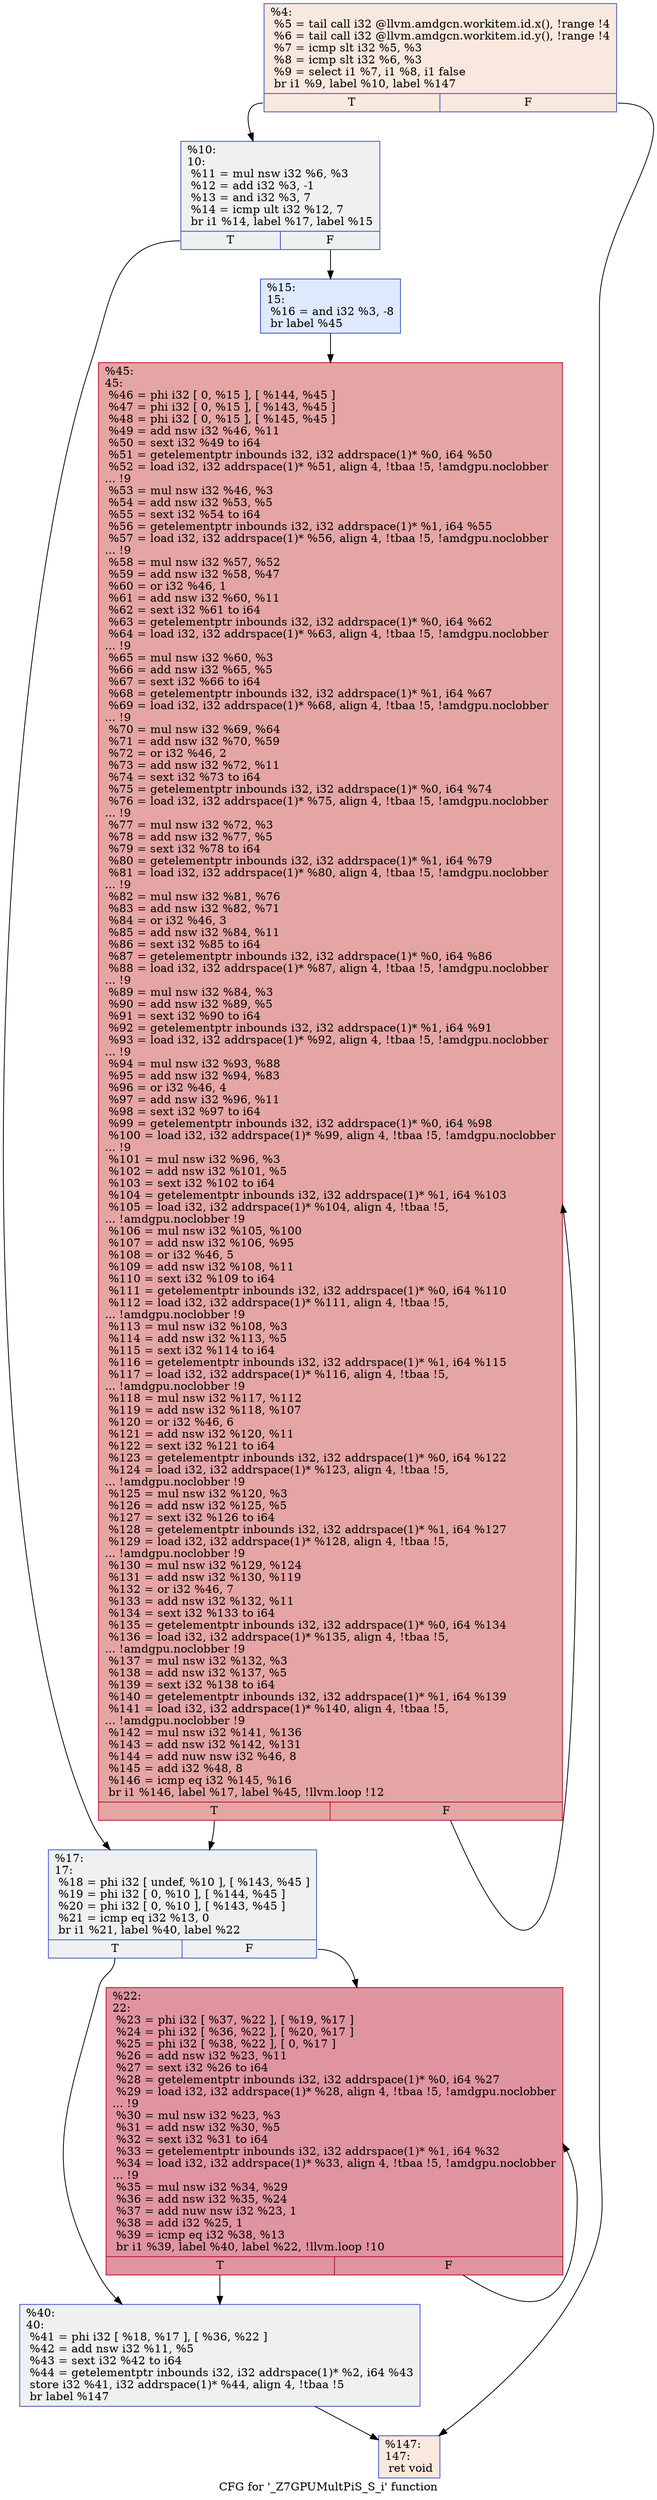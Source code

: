 digraph "CFG for '_Z7GPUMultPiS_S_i' function" {
	label="CFG for '_Z7GPUMultPiS_S_i' function";

	Node0x4da35a0 [shape=record,color="#3d50c3ff", style=filled, fillcolor="#f2cab570",label="{%4:\l  %5 = tail call i32 @llvm.amdgcn.workitem.id.x(), !range !4\l  %6 = tail call i32 @llvm.amdgcn.workitem.id.y(), !range !4\l  %7 = icmp slt i32 %5, %3\l  %8 = icmp slt i32 %6, %3\l  %9 = select i1 %7, i1 %8, i1 false\l  br i1 %9, label %10, label %147\l|{<s0>T|<s1>F}}"];
	Node0x4da35a0:s0 -> Node0x4da53b0;
	Node0x4da35a0:s1 -> Node0x4da5440;
	Node0x4da53b0 [shape=record,color="#3d50c3ff", style=filled, fillcolor="#d9dce170",label="{%10:\l10:                                               \l  %11 = mul nsw i32 %6, %3\l  %12 = add i32 %3, -1\l  %13 = and i32 %3, 7\l  %14 = icmp ult i32 %12, 7\l  br i1 %14, label %17, label %15\l|{<s0>T|<s1>F}}"];
	Node0x4da53b0:s0 -> Node0x4da5820;
	Node0x4da53b0:s1 -> Node0x4da5870;
	Node0x4da5870 [shape=record,color="#3d50c3ff", style=filled, fillcolor="#b5cdfa70",label="{%15:\l15:                                               \l  %16 = and i32 %3, -8\l  br label %45\l}"];
	Node0x4da5870 -> Node0x4da4c60;
	Node0x4da5820 [shape=record,color="#3d50c3ff", style=filled, fillcolor="#d9dce170",label="{%17:\l17:                                               \l  %18 = phi i32 [ undef, %10 ], [ %143, %45 ]\l  %19 = phi i32 [ 0, %10 ], [ %144, %45 ]\l  %20 = phi i32 [ 0, %10 ], [ %143, %45 ]\l  %21 = icmp eq i32 %13, 0\l  br i1 %21, label %40, label %22\l|{<s0>T|<s1>F}}"];
	Node0x4da5820:s0 -> Node0x4da6340;
	Node0x4da5820:s1 -> Node0x4da63d0;
	Node0x4da63d0 [shape=record,color="#b70d28ff", style=filled, fillcolor="#b70d2870",label="{%22:\l22:                                               \l  %23 = phi i32 [ %37, %22 ], [ %19, %17 ]\l  %24 = phi i32 [ %36, %22 ], [ %20, %17 ]\l  %25 = phi i32 [ %38, %22 ], [ 0, %17 ]\l  %26 = add nsw i32 %23, %11\l  %27 = sext i32 %26 to i64\l  %28 = getelementptr inbounds i32, i32 addrspace(1)* %0, i64 %27\l  %29 = load i32, i32 addrspace(1)* %28, align 4, !tbaa !5, !amdgpu.noclobber\l... !9\l  %30 = mul nsw i32 %23, %3\l  %31 = add nsw i32 %30, %5\l  %32 = sext i32 %31 to i64\l  %33 = getelementptr inbounds i32, i32 addrspace(1)* %1, i64 %32\l  %34 = load i32, i32 addrspace(1)* %33, align 4, !tbaa !5, !amdgpu.noclobber\l... !9\l  %35 = mul nsw i32 %34, %29\l  %36 = add nsw i32 %35, %24\l  %37 = add nuw nsw i32 %23, 1\l  %38 = add i32 %25, 1\l  %39 = icmp eq i32 %38, %13\l  br i1 %39, label %40, label %22, !llvm.loop !10\l|{<s0>T|<s1>F}}"];
	Node0x4da63d0:s0 -> Node0x4da6340;
	Node0x4da63d0:s1 -> Node0x4da63d0;
	Node0x4da6340 [shape=record,color="#3d50c3ff", style=filled, fillcolor="#d9dce170",label="{%40:\l40:                                               \l  %41 = phi i32 [ %18, %17 ], [ %36, %22 ]\l  %42 = add nsw i32 %11, %5\l  %43 = sext i32 %42 to i64\l  %44 = getelementptr inbounds i32, i32 addrspace(1)* %2, i64 %43\l  store i32 %41, i32 addrspace(1)* %44, align 4, !tbaa !5\l  br label %147\l}"];
	Node0x4da6340 -> Node0x4da5440;
	Node0x4da4c60 [shape=record,color="#b70d28ff", style=filled, fillcolor="#c5333470",label="{%45:\l45:                                               \l  %46 = phi i32 [ 0, %15 ], [ %144, %45 ]\l  %47 = phi i32 [ 0, %15 ], [ %143, %45 ]\l  %48 = phi i32 [ 0, %15 ], [ %145, %45 ]\l  %49 = add nsw i32 %46, %11\l  %50 = sext i32 %49 to i64\l  %51 = getelementptr inbounds i32, i32 addrspace(1)* %0, i64 %50\l  %52 = load i32, i32 addrspace(1)* %51, align 4, !tbaa !5, !amdgpu.noclobber\l... !9\l  %53 = mul nsw i32 %46, %3\l  %54 = add nsw i32 %53, %5\l  %55 = sext i32 %54 to i64\l  %56 = getelementptr inbounds i32, i32 addrspace(1)* %1, i64 %55\l  %57 = load i32, i32 addrspace(1)* %56, align 4, !tbaa !5, !amdgpu.noclobber\l... !9\l  %58 = mul nsw i32 %57, %52\l  %59 = add nsw i32 %58, %47\l  %60 = or i32 %46, 1\l  %61 = add nsw i32 %60, %11\l  %62 = sext i32 %61 to i64\l  %63 = getelementptr inbounds i32, i32 addrspace(1)* %0, i64 %62\l  %64 = load i32, i32 addrspace(1)* %63, align 4, !tbaa !5, !amdgpu.noclobber\l... !9\l  %65 = mul nsw i32 %60, %3\l  %66 = add nsw i32 %65, %5\l  %67 = sext i32 %66 to i64\l  %68 = getelementptr inbounds i32, i32 addrspace(1)* %1, i64 %67\l  %69 = load i32, i32 addrspace(1)* %68, align 4, !tbaa !5, !amdgpu.noclobber\l... !9\l  %70 = mul nsw i32 %69, %64\l  %71 = add nsw i32 %70, %59\l  %72 = or i32 %46, 2\l  %73 = add nsw i32 %72, %11\l  %74 = sext i32 %73 to i64\l  %75 = getelementptr inbounds i32, i32 addrspace(1)* %0, i64 %74\l  %76 = load i32, i32 addrspace(1)* %75, align 4, !tbaa !5, !amdgpu.noclobber\l... !9\l  %77 = mul nsw i32 %72, %3\l  %78 = add nsw i32 %77, %5\l  %79 = sext i32 %78 to i64\l  %80 = getelementptr inbounds i32, i32 addrspace(1)* %1, i64 %79\l  %81 = load i32, i32 addrspace(1)* %80, align 4, !tbaa !5, !amdgpu.noclobber\l... !9\l  %82 = mul nsw i32 %81, %76\l  %83 = add nsw i32 %82, %71\l  %84 = or i32 %46, 3\l  %85 = add nsw i32 %84, %11\l  %86 = sext i32 %85 to i64\l  %87 = getelementptr inbounds i32, i32 addrspace(1)* %0, i64 %86\l  %88 = load i32, i32 addrspace(1)* %87, align 4, !tbaa !5, !amdgpu.noclobber\l... !9\l  %89 = mul nsw i32 %84, %3\l  %90 = add nsw i32 %89, %5\l  %91 = sext i32 %90 to i64\l  %92 = getelementptr inbounds i32, i32 addrspace(1)* %1, i64 %91\l  %93 = load i32, i32 addrspace(1)* %92, align 4, !tbaa !5, !amdgpu.noclobber\l... !9\l  %94 = mul nsw i32 %93, %88\l  %95 = add nsw i32 %94, %83\l  %96 = or i32 %46, 4\l  %97 = add nsw i32 %96, %11\l  %98 = sext i32 %97 to i64\l  %99 = getelementptr inbounds i32, i32 addrspace(1)* %0, i64 %98\l  %100 = load i32, i32 addrspace(1)* %99, align 4, !tbaa !5, !amdgpu.noclobber\l... !9\l  %101 = mul nsw i32 %96, %3\l  %102 = add nsw i32 %101, %5\l  %103 = sext i32 %102 to i64\l  %104 = getelementptr inbounds i32, i32 addrspace(1)* %1, i64 %103\l  %105 = load i32, i32 addrspace(1)* %104, align 4, !tbaa !5,\l... !amdgpu.noclobber !9\l  %106 = mul nsw i32 %105, %100\l  %107 = add nsw i32 %106, %95\l  %108 = or i32 %46, 5\l  %109 = add nsw i32 %108, %11\l  %110 = sext i32 %109 to i64\l  %111 = getelementptr inbounds i32, i32 addrspace(1)* %0, i64 %110\l  %112 = load i32, i32 addrspace(1)* %111, align 4, !tbaa !5,\l... !amdgpu.noclobber !9\l  %113 = mul nsw i32 %108, %3\l  %114 = add nsw i32 %113, %5\l  %115 = sext i32 %114 to i64\l  %116 = getelementptr inbounds i32, i32 addrspace(1)* %1, i64 %115\l  %117 = load i32, i32 addrspace(1)* %116, align 4, !tbaa !5,\l... !amdgpu.noclobber !9\l  %118 = mul nsw i32 %117, %112\l  %119 = add nsw i32 %118, %107\l  %120 = or i32 %46, 6\l  %121 = add nsw i32 %120, %11\l  %122 = sext i32 %121 to i64\l  %123 = getelementptr inbounds i32, i32 addrspace(1)* %0, i64 %122\l  %124 = load i32, i32 addrspace(1)* %123, align 4, !tbaa !5,\l... !amdgpu.noclobber !9\l  %125 = mul nsw i32 %120, %3\l  %126 = add nsw i32 %125, %5\l  %127 = sext i32 %126 to i64\l  %128 = getelementptr inbounds i32, i32 addrspace(1)* %1, i64 %127\l  %129 = load i32, i32 addrspace(1)* %128, align 4, !tbaa !5,\l... !amdgpu.noclobber !9\l  %130 = mul nsw i32 %129, %124\l  %131 = add nsw i32 %130, %119\l  %132 = or i32 %46, 7\l  %133 = add nsw i32 %132, %11\l  %134 = sext i32 %133 to i64\l  %135 = getelementptr inbounds i32, i32 addrspace(1)* %0, i64 %134\l  %136 = load i32, i32 addrspace(1)* %135, align 4, !tbaa !5,\l... !amdgpu.noclobber !9\l  %137 = mul nsw i32 %132, %3\l  %138 = add nsw i32 %137, %5\l  %139 = sext i32 %138 to i64\l  %140 = getelementptr inbounds i32, i32 addrspace(1)* %1, i64 %139\l  %141 = load i32, i32 addrspace(1)* %140, align 4, !tbaa !5,\l... !amdgpu.noclobber !9\l  %142 = mul nsw i32 %141, %136\l  %143 = add nsw i32 %142, %131\l  %144 = add nuw nsw i32 %46, 8\l  %145 = add i32 %48, 8\l  %146 = icmp eq i32 %145, %16\l  br i1 %146, label %17, label %45, !llvm.loop !12\l|{<s0>T|<s1>F}}"];
	Node0x4da4c60:s0 -> Node0x4da5820;
	Node0x4da4c60:s1 -> Node0x4da4c60;
	Node0x4da5440 [shape=record,color="#3d50c3ff", style=filled, fillcolor="#f2cab570",label="{%147:\l147:                                              \l  ret void\l}"];
}

